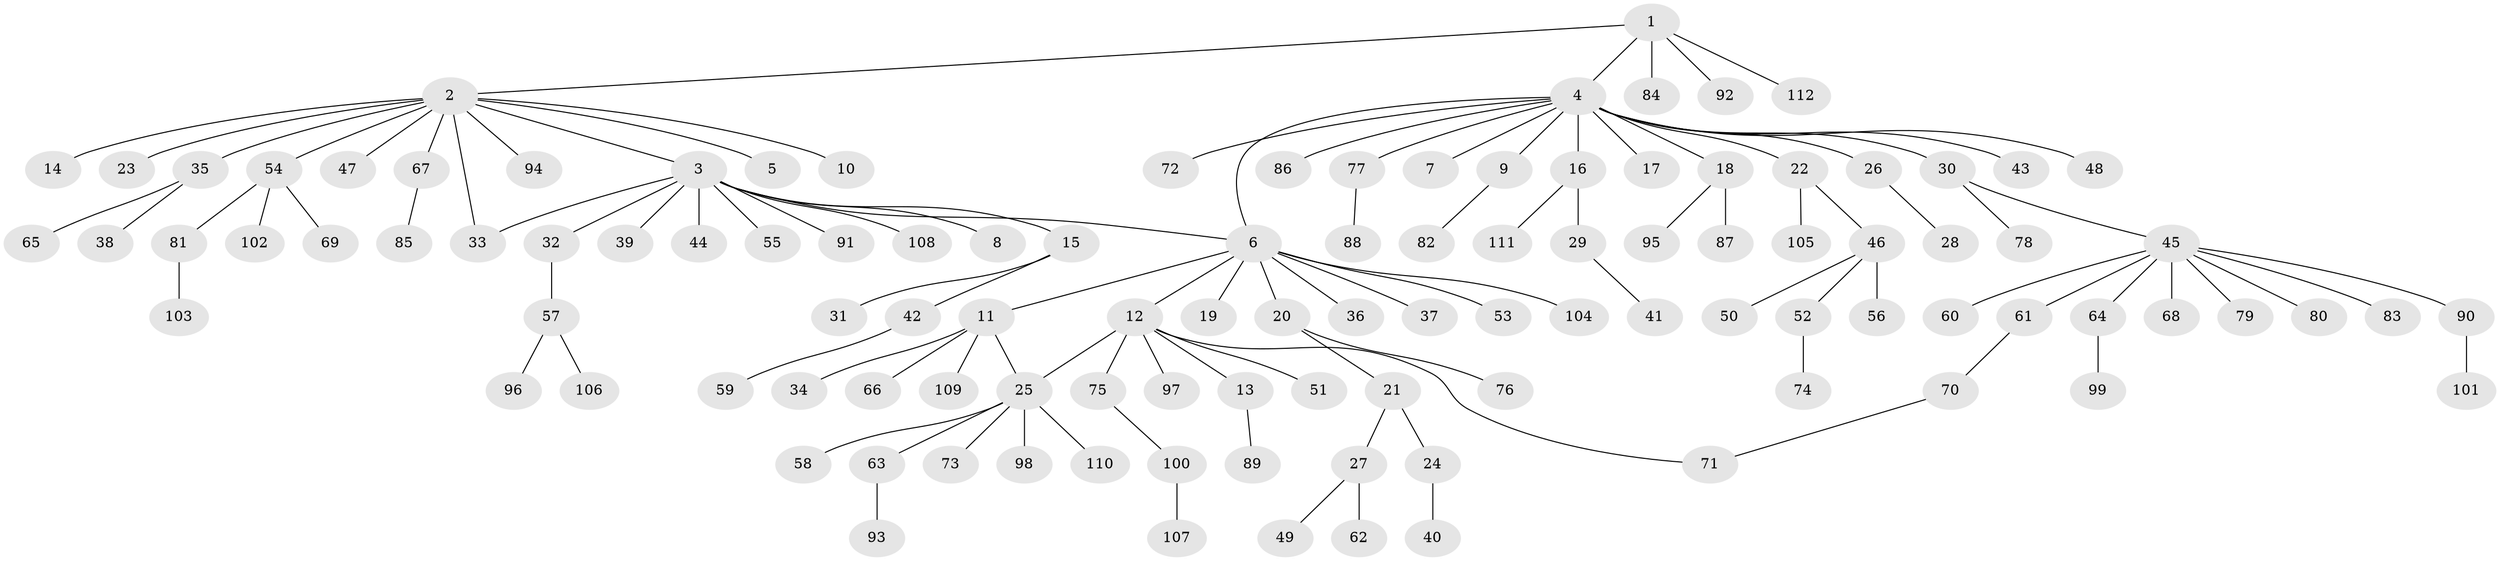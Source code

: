 // Generated by graph-tools (version 1.1) at 2025/49/03/09/25 03:49:52]
// undirected, 112 vertices, 115 edges
graph export_dot {
graph [start="1"]
  node [color=gray90,style=filled];
  1;
  2;
  3;
  4;
  5;
  6;
  7;
  8;
  9;
  10;
  11;
  12;
  13;
  14;
  15;
  16;
  17;
  18;
  19;
  20;
  21;
  22;
  23;
  24;
  25;
  26;
  27;
  28;
  29;
  30;
  31;
  32;
  33;
  34;
  35;
  36;
  37;
  38;
  39;
  40;
  41;
  42;
  43;
  44;
  45;
  46;
  47;
  48;
  49;
  50;
  51;
  52;
  53;
  54;
  55;
  56;
  57;
  58;
  59;
  60;
  61;
  62;
  63;
  64;
  65;
  66;
  67;
  68;
  69;
  70;
  71;
  72;
  73;
  74;
  75;
  76;
  77;
  78;
  79;
  80;
  81;
  82;
  83;
  84;
  85;
  86;
  87;
  88;
  89;
  90;
  91;
  92;
  93;
  94;
  95;
  96;
  97;
  98;
  99;
  100;
  101;
  102;
  103;
  104;
  105;
  106;
  107;
  108;
  109;
  110;
  111;
  112;
  1 -- 2;
  1 -- 4;
  1 -- 84;
  1 -- 92;
  1 -- 112;
  2 -- 3;
  2 -- 5;
  2 -- 10;
  2 -- 14;
  2 -- 23;
  2 -- 33;
  2 -- 35;
  2 -- 47;
  2 -- 54;
  2 -- 67;
  2 -- 94;
  3 -- 6;
  3 -- 8;
  3 -- 15;
  3 -- 32;
  3 -- 33;
  3 -- 39;
  3 -- 44;
  3 -- 55;
  3 -- 91;
  3 -- 108;
  4 -- 6;
  4 -- 7;
  4 -- 9;
  4 -- 16;
  4 -- 17;
  4 -- 18;
  4 -- 22;
  4 -- 26;
  4 -- 30;
  4 -- 43;
  4 -- 48;
  4 -- 72;
  4 -- 77;
  4 -- 86;
  6 -- 11;
  6 -- 12;
  6 -- 19;
  6 -- 20;
  6 -- 36;
  6 -- 37;
  6 -- 53;
  6 -- 104;
  9 -- 82;
  11 -- 25;
  11 -- 34;
  11 -- 66;
  11 -- 109;
  12 -- 13;
  12 -- 25;
  12 -- 51;
  12 -- 71;
  12 -- 75;
  12 -- 97;
  13 -- 89;
  15 -- 31;
  15 -- 42;
  16 -- 29;
  16 -- 111;
  18 -- 87;
  18 -- 95;
  20 -- 21;
  20 -- 76;
  21 -- 24;
  21 -- 27;
  22 -- 46;
  22 -- 105;
  24 -- 40;
  25 -- 58;
  25 -- 63;
  25 -- 73;
  25 -- 98;
  25 -- 110;
  26 -- 28;
  27 -- 49;
  27 -- 62;
  29 -- 41;
  30 -- 45;
  30 -- 78;
  32 -- 57;
  35 -- 38;
  35 -- 65;
  42 -- 59;
  45 -- 60;
  45 -- 61;
  45 -- 64;
  45 -- 68;
  45 -- 79;
  45 -- 80;
  45 -- 83;
  45 -- 90;
  46 -- 50;
  46 -- 52;
  46 -- 56;
  52 -- 74;
  54 -- 69;
  54 -- 81;
  54 -- 102;
  57 -- 96;
  57 -- 106;
  61 -- 70;
  63 -- 93;
  64 -- 99;
  67 -- 85;
  70 -- 71;
  75 -- 100;
  77 -- 88;
  81 -- 103;
  90 -- 101;
  100 -- 107;
}
